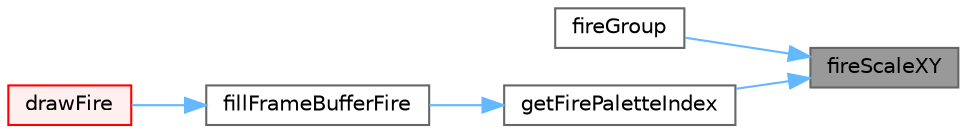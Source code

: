 digraph "fireScaleXY"
{
 // INTERACTIVE_SVG=YES
 // LATEX_PDF_SIZE
  bgcolor="transparent";
  edge [fontname=Helvetica,fontsize=10,labelfontname=Helvetica,labelfontsize=10];
  node [fontname=Helvetica,fontsize=10,shape=box,height=0.2,width=0.4];
  rankdir="RL";
  Node1 [id="Node000001",label="fireScaleXY",height=0.2,width=0.4,color="gray40", fillcolor="grey60", style="filled", fontcolor="black",tooltip=" "];
  Node1 -> Node2 [id="edge1_Node000001_Node000002",dir="back",color="steelblue1",style="solid",tooltip=" "];
  Node2 [id="Node000002",label="fireGroup",height=0.2,width=0.4,color="grey40", fillcolor="white", style="filled",URL="$d4/d06/curr_8h_a577b85d2595519588a4f0da4a3e258c2.html#a577b85d2595519588a4f0da4a3e258c2",tooltip=" "];
  Node1 -> Node3 [id="edge2_Node000001_Node000003",dir="back",color="steelblue1",style="solid",tooltip=" "];
  Node3 [id="Node000003",label="getFirePaletteIndex",height=0.2,width=0.4,color="grey40", fillcolor="white", style="filled",URL="$d4/d06/curr_8h_aad1b235b62f5ad63a1ce16192b809770.html#aad1b235b62f5ad63a1ce16192b809770",tooltip=" "];
  Node3 -> Node4 [id="edge3_Node000003_Node000004",dir="back",color="steelblue1",style="solid",tooltip=" "];
  Node4 [id="Node000004",label="fillFrameBufferFire",height=0.2,width=0.4,color="grey40", fillcolor="white", style="filled",URL="$d4/d06/curr_8h_af9691ba6aeb226dd50626f04206c6e28.html#af9691ba6aeb226dd50626f04206c6e28",tooltip=" "];
  Node4 -> Node5 [id="edge4_Node000004_Node000005",dir="back",color="steelblue1",style="solid",tooltip=" "];
  Node5 [id="Node000005",label="drawFire",height=0.2,width=0.4,color="red", fillcolor="#FFF0F0", style="filled",URL="$d4/d06/curr_8h_ad5dd16b6abf44e3aad21ce2a4badf906.html#ad5dd16b6abf44e3aad21ce2a4badf906",tooltip=" "];
}
